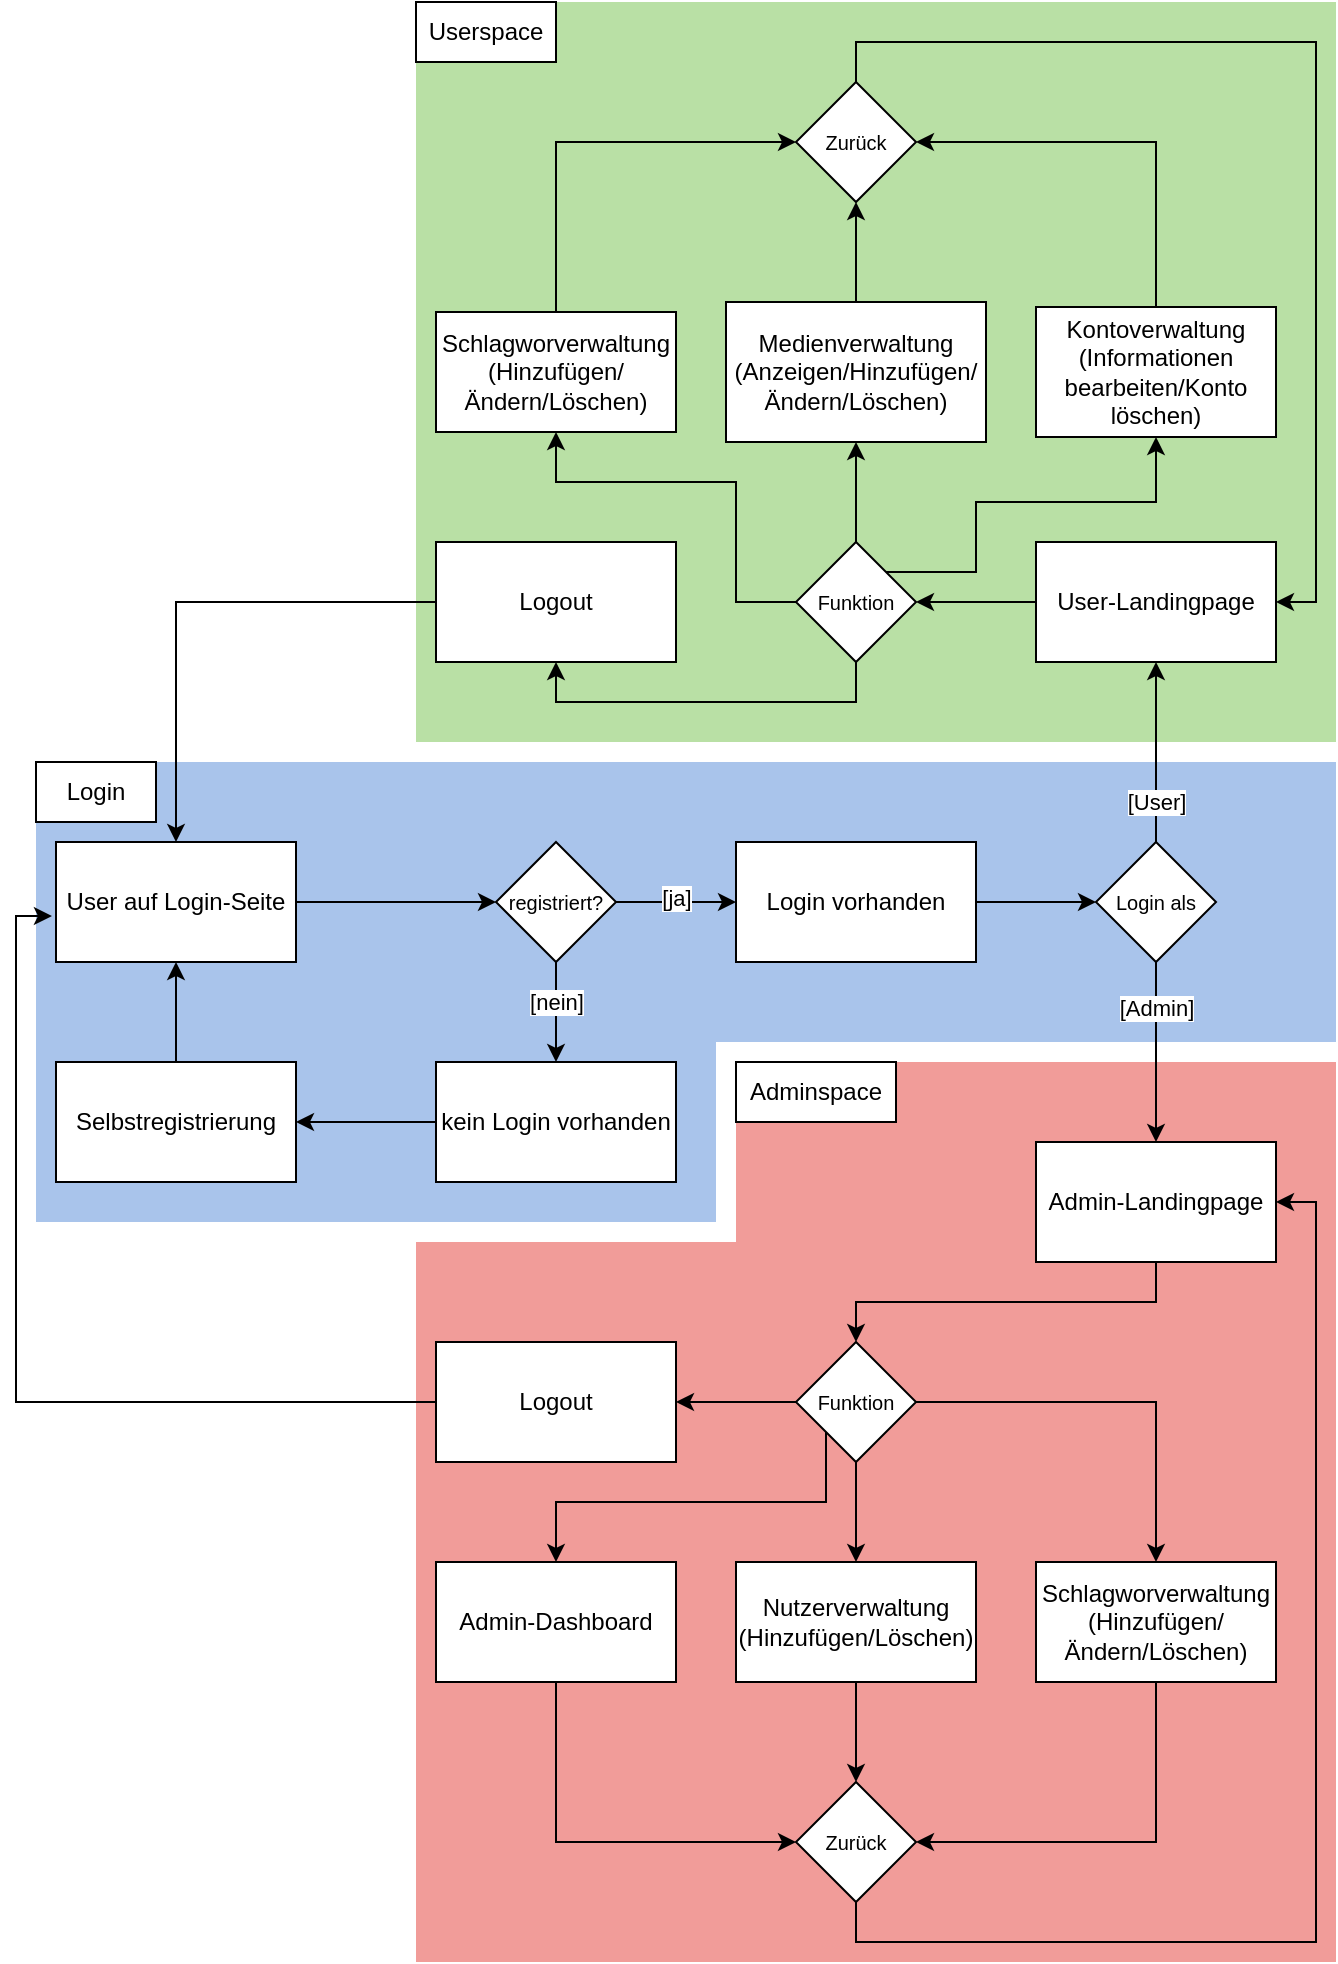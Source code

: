 <mxfile version="24.1.0" type="device">
  <diagram id="C5RBs43oDa-KdzZeNtuy" name="Page-1">
    <mxGraphModel dx="1434" dy="836" grid="1" gridSize="10" guides="1" tooltips="1" connect="1" arrows="1" fold="1" page="1" pageScale="1" pageWidth="827" pageHeight="1169" math="0" shadow="0">
      <root>
        <mxCell id="WIyWlLk6GJQsqaUBKTNV-0" />
        <mxCell id="WIyWlLk6GJQsqaUBKTNV-1" parent="WIyWlLk6GJQsqaUBKTNV-0" />
        <mxCell id="4o4c_pZwuWQtn8BDVZ5v-25" value="" style="rounded=0;whiteSpace=wrap;html=1;strokeColor=none;fillColor=#F19C99;" parent="WIyWlLk6GJQsqaUBKTNV-1" vertex="1">
          <mxGeometry x="380" y="650" width="300" height="110" as="geometry" />
        </mxCell>
        <mxCell id="4o4c_pZwuWQtn8BDVZ5v-23" value="" style="rounded=0;whiteSpace=wrap;html=1;strokeColor=none;fillColor=#F19C99;" parent="WIyWlLk6GJQsqaUBKTNV-1" vertex="1">
          <mxGeometry x="220" y="740" width="460" height="360" as="geometry" />
        </mxCell>
        <mxCell id="4o4c_pZwuWQtn8BDVZ5v-21" value="" style="rounded=0;whiteSpace=wrap;html=1;strokeColor=none;fillColor=#B9E0A5;" parent="WIyWlLk6GJQsqaUBKTNV-1" vertex="1">
          <mxGeometry x="220" y="120" width="460" height="370" as="geometry" />
        </mxCell>
        <mxCell id="4o4c_pZwuWQtn8BDVZ5v-18" value="" style="rounded=0;whiteSpace=wrap;html=1;strokeColor=none;fillColor=#A9C4EB;" parent="WIyWlLk6GJQsqaUBKTNV-1" vertex="1">
          <mxGeometry x="30" y="630" width="340" height="100" as="geometry" />
        </mxCell>
        <mxCell id="4o4c_pZwuWQtn8BDVZ5v-15" value="" style="rounded=0;whiteSpace=wrap;html=1;strokeColor=none;fillColor=#A9C4EB;" parent="WIyWlLk6GJQsqaUBKTNV-1" vertex="1">
          <mxGeometry x="30" y="500" width="650" height="140" as="geometry" />
        </mxCell>
        <mxCell id="ip3aoKd4T66MhbG_ci6H-11" style="edgeStyle=orthogonalEdgeStyle;rounded=0;orthogonalLoop=1;jettySize=auto;html=1;exitX=1;exitY=0.5;exitDx=0;exitDy=0;entryX=0;entryY=0.5;entryDx=0;entryDy=0;" parent="WIyWlLk6GJQsqaUBKTNV-1" source="ip3aoKd4T66MhbG_ci6H-0" target="ip3aoKd4T66MhbG_ci6H-1" edge="1">
          <mxGeometry relative="1" as="geometry" />
        </mxCell>
        <mxCell id="ip3aoKd4T66MhbG_ci6H-0" value="Login vorhanden" style="rounded=0;whiteSpace=wrap;html=1;" parent="WIyWlLk6GJQsqaUBKTNV-1" vertex="1">
          <mxGeometry x="380" y="540" width="120" height="60" as="geometry" />
        </mxCell>
        <mxCell id="ip3aoKd4T66MhbG_ci6H-10" style="edgeStyle=orthogonalEdgeStyle;rounded=0;orthogonalLoop=1;jettySize=auto;html=1;exitX=0.5;exitY=0;exitDx=0;exitDy=0;entryX=0.5;entryY=1;entryDx=0;entryDy=0;" parent="WIyWlLk6GJQsqaUBKTNV-1" source="ip3aoKd4T66MhbG_ci6H-1" target="ip3aoKd4T66MhbG_ci6H-6" edge="1">
          <mxGeometry relative="1" as="geometry" />
        </mxCell>
        <mxCell id="ip3aoKd4T66MhbG_ci6H-14" value="[User]" style="edgeLabel;html=1;align=center;verticalAlign=middle;resizable=0;points=[];" parent="ip3aoKd4T66MhbG_ci6H-10" vertex="1" connectable="0">
          <mxGeometry x="-0.155" relative="1" as="geometry">
            <mxPoint y="18" as="offset" />
          </mxGeometry>
        </mxCell>
        <mxCell id="ip3aoKd4T66MhbG_ci6H-12" style="edgeStyle=orthogonalEdgeStyle;rounded=0;orthogonalLoop=1;jettySize=auto;html=1;exitX=0.5;exitY=1;exitDx=0;exitDy=0;entryX=0.5;entryY=0;entryDx=0;entryDy=0;" parent="WIyWlLk6GJQsqaUBKTNV-1" source="ip3aoKd4T66MhbG_ci6H-1" target="ip3aoKd4T66MhbG_ci6H-3" edge="1">
          <mxGeometry relative="1" as="geometry" />
        </mxCell>
        <mxCell id="ip3aoKd4T66MhbG_ci6H-13" value="[Admin]" style="edgeLabel;html=1;align=center;verticalAlign=middle;resizable=0;points=[];" parent="ip3aoKd4T66MhbG_ci6H-12" vertex="1" connectable="0">
          <mxGeometry x="-0.27" relative="1" as="geometry">
            <mxPoint y="-10" as="offset" />
          </mxGeometry>
        </mxCell>
        <mxCell id="ip3aoKd4T66MhbG_ci6H-1" value="Login als" style="rhombus;whiteSpace=wrap;html=1;fontSize=10;" parent="WIyWlLk6GJQsqaUBKTNV-1" vertex="1">
          <mxGeometry x="560" y="540" width="60" height="60" as="geometry" />
        </mxCell>
        <mxCell id="ip3aoKd4T66MhbG_ci6H-27" style="edgeStyle=orthogonalEdgeStyle;rounded=0;orthogonalLoop=1;jettySize=auto;html=1;exitX=0.5;exitY=1;exitDx=0;exitDy=0;entryX=0.5;entryY=0;entryDx=0;entryDy=0;" parent="WIyWlLk6GJQsqaUBKTNV-1" source="ip3aoKd4T66MhbG_ci6H-3" target="ip3aoKd4T66MhbG_ci6H-26" edge="1">
          <mxGeometry relative="1" as="geometry" />
        </mxCell>
        <mxCell id="ip3aoKd4T66MhbG_ci6H-3" value="Admin-Landingpage" style="rounded=0;whiteSpace=wrap;html=1;" parent="WIyWlLk6GJQsqaUBKTNV-1" vertex="1">
          <mxGeometry x="530" y="690" width="120" height="60" as="geometry" />
        </mxCell>
        <mxCell id="ip3aoKd4T66MhbG_ci6H-37" style="edgeStyle=orthogonalEdgeStyle;rounded=0;orthogonalLoop=1;jettySize=auto;html=1;exitX=0;exitY=0.5;exitDx=0;exitDy=0;entryX=1;entryY=0.5;entryDx=0;entryDy=0;" parent="WIyWlLk6GJQsqaUBKTNV-1" source="ip3aoKd4T66MhbG_ci6H-6" target="ip3aoKd4T66MhbG_ci6H-36" edge="1">
          <mxGeometry relative="1" as="geometry" />
        </mxCell>
        <mxCell id="ip3aoKd4T66MhbG_ci6H-6" value="User-Landingpage" style="rounded=0;whiteSpace=wrap;html=1;" parent="WIyWlLk6GJQsqaUBKTNV-1" vertex="1">
          <mxGeometry x="530" y="390" width="120" height="60" as="geometry" />
        </mxCell>
        <mxCell id="ip3aoKd4T66MhbG_ci6H-17" style="edgeStyle=orthogonalEdgeStyle;rounded=0;orthogonalLoop=1;jettySize=auto;html=1;exitX=1;exitY=0.5;exitDx=0;exitDy=0;entryX=0;entryY=0.5;entryDx=0;entryDy=0;" parent="WIyWlLk6GJQsqaUBKTNV-1" source="ip3aoKd4T66MhbG_ci6H-15" target="ip3aoKd4T66MhbG_ci6H-16" edge="1">
          <mxGeometry relative="1" as="geometry" />
        </mxCell>
        <mxCell id="ip3aoKd4T66MhbG_ci6H-15" value="User auf Login-Seite" style="rounded=0;whiteSpace=wrap;html=1;" parent="WIyWlLk6GJQsqaUBKTNV-1" vertex="1">
          <mxGeometry x="40" y="540" width="120" height="60" as="geometry" />
        </mxCell>
        <mxCell id="ip3aoKd4T66MhbG_ci6H-18" style="edgeStyle=orthogonalEdgeStyle;rounded=0;orthogonalLoop=1;jettySize=auto;html=1;exitX=1;exitY=0.5;exitDx=0;exitDy=0;entryX=0;entryY=0.5;entryDx=0;entryDy=0;" parent="WIyWlLk6GJQsqaUBKTNV-1" source="ip3aoKd4T66MhbG_ci6H-16" target="ip3aoKd4T66MhbG_ci6H-0" edge="1">
          <mxGeometry relative="1" as="geometry" />
        </mxCell>
        <mxCell id="ip3aoKd4T66MhbG_ci6H-19" value="[ja]" style="edgeLabel;html=1;align=center;verticalAlign=middle;resizable=0;points=[];" parent="ip3aoKd4T66MhbG_ci6H-18" vertex="1" connectable="0">
          <mxGeometry x="0.008" y="2" relative="1" as="geometry">
            <mxPoint as="offset" />
          </mxGeometry>
        </mxCell>
        <mxCell id="ip3aoKd4T66MhbG_ci6H-21" style="edgeStyle=orthogonalEdgeStyle;rounded=0;orthogonalLoop=1;jettySize=auto;html=1;exitX=0.5;exitY=1;exitDx=0;exitDy=0;entryX=0.5;entryY=0;entryDx=0;entryDy=0;" parent="WIyWlLk6GJQsqaUBKTNV-1" source="ip3aoKd4T66MhbG_ci6H-16" target="ip3aoKd4T66MhbG_ci6H-20" edge="1">
          <mxGeometry relative="1" as="geometry" />
        </mxCell>
        <mxCell id="ip3aoKd4T66MhbG_ci6H-22" value="[nein]" style="edgeLabel;html=1;align=center;verticalAlign=middle;resizable=0;points=[];" parent="ip3aoKd4T66MhbG_ci6H-21" vertex="1" connectable="0">
          <mxGeometry x="0.427" y="1" relative="1" as="geometry">
            <mxPoint x="-1" y="-16" as="offset" />
          </mxGeometry>
        </mxCell>
        <mxCell id="ip3aoKd4T66MhbG_ci6H-16" value="registriert?" style="rhombus;whiteSpace=wrap;html=1;fontSize=10;" parent="WIyWlLk6GJQsqaUBKTNV-1" vertex="1">
          <mxGeometry x="260" y="540" width="60" height="60" as="geometry" />
        </mxCell>
        <mxCell id="ip3aoKd4T66MhbG_ci6H-24" style="edgeStyle=orthogonalEdgeStyle;rounded=0;orthogonalLoop=1;jettySize=auto;html=1;exitX=0;exitY=0.5;exitDx=0;exitDy=0;entryX=1;entryY=0.5;entryDx=0;entryDy=0;" parent="WIyWlLk6GJQsqaUBKTNV-1" source="ip3aoKd4T66MhbG_ci6H-20" target="ip3aoKd4T66MhbG_ci6H-23" edge="1">
          <mxGeometry relative="1" as="geometry" />
        </mxCell>
        <mxCell id="ip3aoKd4T66MhbG_ci6H-20" value="kein Login vorhanden" style="rounded=0;whiteSpace=wrap;html=1;" parent="WIyWlLk6GJQsqaUBKTNV-1" vertex="1">
          <mxGeometry x="230" y="650" width="120" height="60" as="geometry" />
        </mxCell>
        <mxCell id="ip3aoKd4T66MhbG_ci6H-25" style="edgeStyle=orthogonalEdgeStyle;rounded=0;orthogonalLoop=1;jettySize=auto;html=1;exitX=0.5;exitY=0;exitDx=0;exitDy=0;entryX=0.5;entryY=1;entryDx=0;entryDy=0;" parent="WIyWlLk6GJQsqaUBKTNV-1" source="ip3aoKd4T66MhbG_ci6H-23" target="ip3aoKd4T66MhbG_ci6H-15" edge="1">
          <mxGeometry relative="1" as="geometry" />
        </mxCell>
        <mxCell id="ip3aoKd4T66MhbG_ci6H-23" value="Selbstregistrierung" style="rounded=0;whiteSpace=wrap;html=1;" parent="WIyWlLk6GJQsqaUBKTNV-1" vertex="1">
          <mxGeometry x="40" y="650" width="120" height="60" as="geometry" />
        </mxCell>
        <mxCell id="ip3aoKd4T66MhbG_ci6H-31" style="edgeStyle=orthogonalEdgeStyle;rounded=0;orthogonalLoop=1;jettySize=auto;html=1;exitX=0.5;exitY=1;exitDx=0;exitDy=0;entryX=0.5;entryY=0;entryDx=0;entryDy=0;" parent="WIyWlLk6GJQsqaUBKTNV-1" source="ip3aoKd4T66MhbG_ci6H-26" target="ip3aoKd4T66MhbG_ci6H-29" edge="1">
          <mxGeometry relative="1" as="geometry" />
        </mxCell>
        <mxCell id="ip3aoKd4T66MhbG_ci6H-32" style="edgeStyle=orthogonalEdgeStyle;rounded=0;orthogonalLoop=1;jettySize=auto;html=1;exitX=0;exitY=1;exitDx=0;exitDy=0;entryX=0.5;entryY=0;entryDx=0;entryDy=0;" parent="WIyWlLk6GJQsqaUBKTNV-1" source="ip3aoKd4T66MhbG_ci6H-26" target="ip3aoKd4T66MhbG_ci6H-28" edge="1">
          <mxGeometry relative="1" as="geometry">
            <Array as="points">
              <mxPoint x="425" y="870" />
              <mxPoint x="290" y="870" />
            </Array>
          </mxGeometry>
        </mxCell>
        <mxCell id="ip3aoKd4T66MhbG_ci6H-33" style="edgeStyle=orthogonalEdgeStyle;rounded=0;orthogonalLoop=1;jettySize=auto;html=1;exitX=1;exitY=0.5;exitDx=0;exitDy=0;entryX=0.5;entryY=0;entryDx=0;entryDy=0;" parent="WIyWlLk6GJQsqaUBKTNV-1" source="ip3aoKd4T66MhbG_ci6H-26" target="ip3aoKd4T66MhbG_ci6H-30" edge="1">
          <mxGeometry relative="1" as="geometry" />
        </mxCell>
        <mxCell id="4o4c_pZwuWQtn8BDVZ5v-11" style="edgeStyle=orthogonalEdgeStyle;rounded=0;orthogonalLoop=1;jettySize=auto;html=1;exitX=0;exitY=0.5;exitDx=0;exitDy=0;entryX=1;entryY=0.5;entryDx=0;entryDy=0;" parent="WIyWlLk6GJQsqaUBKTNV-1" source="ip3aoKd4T66MhbG_ci6H-26" target="4o4c_pZwuWQtn8BDVZ5v-10" edge="1">
          <mxGeometry relative="1" as="geometry" />
        </mxCell>
        <mxCell id="ip3aoKd4T66MhbG_ci6H-26" value="Funktion" style="rhombus;whiteSpace=wrap;html=1;fontSize=10;" parent="WIyWlLk6GJQsqaUBKTNV-1" vertex="1">
          <mxGeometry x="410" y="790" width="60" height="60" as="geometry" />
        </mxCell>
        <mxCell id="4o4c_pZwuWQtn8BDVZ5v-36" style="edgeStyle=orthogonalEdgeStyle;rounded=0;orthogonalLoop=1;jettySize=auto;html=1;exitX=0.5;exitY=1;exitDx=0;exitDy=0;entryX=0;entryY=0.5;entryDx=0;entryDy=0;" parent="WIyWlLk6GJQsqaUBKTNV-1" source="ip3aoKd4T66MhbG_ci6H-28" target="4o4c_pZwuWQtn8BDVZ5v-32" edge="1">
          <mxGeometry relative="1" as="geometry" />
        </mxCell>
        <mxCell id="ip3aoKd4T66MhbG_ci6H-28" value="Admin-Dashboard" style="rounded=0;whiteSpace=wrap;html=1;" parent="WIyWlLk6GJQsqaUBKTNV-1" vertex="1">
          <mxGeometry x="230" y="900" width="120" height="60" as="geometry" />
        </mxCell>
        <mxCell id="4o4c_pZwuWQtn8BDVZ5v-35" style="edgeStyle=orthogonalEdgeStyle;rounded=0;orthogonalLoop=1;jettySize=auto;html=1;exitX=0.5;exitY=1;exitDx=0;exitDy=0;entryX=0.5;entryY=0;entryDx=0;entryDy=0;" parent="WIyWlLk6GJQsqaUBKTNV-1" source="ip3aoKd4T66MhbG_ci6H-29" target="4o4c_pZwuWQtn8BDVZ5v-32" edge="1">
          <mxGeometry relative="1" as="geometry" />
        </mxCell>
        <mxCell id="ip3aoKd4T66MhbG_ci6H-29" value="Nutzerverwaltung (Hinzufügen/Löschen)" style="rounded=0;whiteSpace=wrap;html=1;" parent="WIyWlLk6GJQsqaUBKTNV-1" vertex="1">
          <mxGeometry x="380" y="900" width="120" height="60" as="geometry" />
        </mxCell>
        <mxCell id="4o4c_pZwuWQtn8BDVZ5v-37" style="edgeStyle=orthogonalEdgeStyle;rounded=0;orthogonalLoop=1;jettySize=auto;html=1;exitX=0.5;exitY=1;exitDx=0;exitDy=0;entryX=1;entryY=0.5;entryDx=0;entryDy=0;" parent="WIyWlLk6GJQsqaUBKTNV-1" source="ip3aoKd4T66MhbG_ci6H-30" target="4o4c_pZwuWQtn8BDVZ5v-32" edge="1">
          <mxGeometry relative="1" as="geometry" />
        </mxCell>
        <mxCell id="ip3aoKd4T66MhbG_ci6H-30" value="Schlagworverwaltung (Hinzufügen/Ändern/Löschen)" style="rounded=0;whiteSpace=wrap;html=1;" parent="WIyWlLk6GJQsqaUBKTNV-1" vertex="1">
          <mxGeometry x="530" y="900" width="120" height="60" as="geometry" />
        </mxCell>
        <mxCell id="4o4c_pZwuWQtn8BDVZ5v-28" style="edgeStyle=orthogonalEdgeStyle;rounded=0;orthogonalLoop=1;jettySize=auto;html=1;exitX=0.5;exitY=0;exitDx=0;exitDy=0;entryX=0.5;entryY=1;entryDx=0;entryDy=0;" parent="WIyWlLk6GJQsqaUBKTNV-1" source="ip3aoKd4T66MhbG_ci6H-34" target="4o4c_pZwuWQtn8BDVZ5v-27" edge="1">
          <mxGeometry relative="1" as="geometry" />
        </mxCell>
        <mxCell id="ip3aoKd4T66MhbG_ci6H-34" value="Medienverwaltung (Anzeigen/Hinzufügen/Ändern/Löschen)" style="rounded=0;whiteSpace=wrap;html=1;" parent="WIyWlLk6GJQsqaUBKTNV-1" vertex="1">
          <mxGeometry x="375" y="270" width="130" height="70" as="geometry" />
        </mxCell>
        <mxCell id="4o4c_pZwuWQtn8BDVZ5v-29" style="edgeStyle=orthogonalEdgeStyle;rounded=0;orthogonalLoop=1;jettySize=auto;html=1;exitX=0.5;exitY=0;exitDx=0;exitDy=0;entryX=0;entryY=0.5;entryDx=0;entryDy=0;" parent="WIyWlLk6GJQsqaUBKTNV-1" source="ip3aoKd4T66MhbG_ci6H-35" target="4o4c_pZwuWQtn8BDVZ5v-27" edge="1">
          <mxGeometry relative="1" as="geometry" />
        </mxCell>
        <mxCell id="ip3aoKd4T66MhbG_ci6H-35" value="Schlagworverwaltung (Hinzufügen/Ändern/Löschen)" style="rounded=0;whiteSpace=wrap;html=1;" parent="WIyWlLk6GJQsqaUBKTNV-1" vertex="1">
          <mxGeometry x="230" y="275" width="120" height="60" as="geometry" />
        </mxCell>
        <mxCell id="ip3aoKd4T66MhbG_ci6H-39" style="edgeStyle=orthogonalEdgeStyle;rounded=0;orthogonalLoop=1;jettySize=auto;html=1;exitX=0.5;exitY=0;exitDx=0;exitDy=0;entryX=0.5;entryY=1;entryDx=0;entryDy=0;" parent="WIyWlLk6GJQsqaUBKTNV-1" source="ip3aoKd4T66MhbG_ci6H-36" target="ip3aoKd4T66MhbG_ci6H-34" edge="1">
          <mxGeometry relative="1" as="geometry" />
        </mxCell>
        <mxCell id="4o4c_pZwuWQtn8BDVZ5v-1" style="edgeStyle=orthogonalEdgeStyle;rounded=0;orthogonalLoop=1;jettySize=auto;html=1;exitX=0;exitY=0.5;exitDx=0;exitDy=0;entryX=0.5;entryY=1;entryDx=0;entryDy=0;" parent="WIyWlLk6GJQsqaUBKTNV-1" source="ip3aoKd4T66MhbG_ci6H-36" target="ip3aoKd4T66MhbG_ci6H-35" edge="1">
          <mxGeometry relative="1" as="geometry">
            <Array as="points">
              <mxPoint x="380" y="420" />
              <mxPoint x="380" y="360" />
              <mxPoint x="290" y="360" />
            </Array>
          </mxGeometry>
        </mxCell>
        <mxCell id="4o4c_pZwuWQtn8BDVZ5v-2" style="edgeStyle=orthogonalEdgeStyle;rounded=0;orthogonalLoop=1;jettySize=auto;html=1;exitX=1;exitY=0;exitDx=0;exitDy=0;entryX=0.5;entryY=1;entryDx=0;entryDy=0;" parent="WIyWlLk6GJQsqaUBKTNV-1" source="ip3aoKd4T66MhbG_ci6H-36" target="4o4c_pZwuWQtn8BDVZ5v-0" edge="1">
          <mxGeometry relative="1" as="geometry">
            <Array as="points">
              <mxPoint x="500" y="405" />
              <mxPoint x="500" y="370" />
              <mxPoint x="590" y="370" />
            </Array>
          </mxGeometry>
        </mxCell>
        <mxCell id="4o4c_pZwuWQtn8BDVZ5v-7" style="edgeStyle=orthogonalEdgeStyle;rounded=0;orthogonalLoop=1;jettySize=auto;html=1;exitX=0.5;exitY=1;exitDx=0;exitDy=0;entryX=0.5;entryY=1;entryDx=0;entryDy=0;" parent="WIyWlLk6GJQsqaUBKTNV-1" source="ip3aoKd4T66MhbG_ci6H-36" target="4o4c_pZwuWQtn8BDVZ5v-3" edge="1">
          <mxGeometry relative="1" as="geometry" />
        </mxCell>
        <mxCell id="ip3aoKd4T66MhbG_ci6H-36" value="Funktion" style="rhombus;whiteSpace=wrap;html=1;fontSize=10;" parent="WIyWlLk6GJQsqaUBKTNV-1" vertex="1">
          <mxGeometry x="410" y="390" width="60" height="60" as="geometry" />
        </mxCell>
        <mxCell id="4o4c_pZwuWQtn8BDVZ5v-30" style="edgeStyle=orthogonalEdgeStyle;rounded=0;orthogonalLoop=1;jettySize=auto;html=1;exitX=0.5;exitY=0;exitDx=0;exitDy=0;entryX=1;entryY=0.5;entryDx=0;entryDy=0;" parent="WIyWlLk6GJQsqaUBKTNV-1" source="4o4c_pZwuWQtn8BDVZ5v-0" target="4o4c_pZwuWQtn8BDVZ5v-27" edge="1">
          <mxGeometry relative="1" as="geometry" />
        </mxCell>
        <mxCell id="4o4c_pZwuWQtn8BDVZ5v-0" value="Kontoverwaltung (Informationen bearbeiten/Konto löschen)" style="rounded=0;whiteSpace=wrap;html=1;" parent="WIyWlLk6GJQsqaUBKTNV-1" vertex="1">
          <mxGeometry x="530" y="272.5" width="120" height="65" as="geometry" />
        </mxCell>
        <mxCell id="4o4c_pZwuWQtn8BDVZ5v-6" style="edgeStyle=orthogonalEdgeStyle;rounded=0;orthogonalLoop=1;jettySize=auto;html=1;exitX=0;exitY=0.5;exitDx=0;exitDy=0;entryX=0.5;entryY=0;entryDx=0;entryDy=0;" parent="WIyWlLk6GJQsqaUBKTNV-1" source="4o4c_pZwuWQtn8BDVZ5v-3" target="ip3aoKd4T66MhbG_ci6H-15" edge="1">
          <mxGeometry relative="1" as="geometry" />
        </mxCell>
        <mxCell id="4o4c_pZwuWQtn8BDVZ5v-3" value="Logout" style="rounded=0;whiteSpace=wrap;html=1;" parent="WIyWlLk6GJQsqaUBKTNV-1" vertex="1">
          <mxGeometry x="230" y="390" width="120" height="60" as="geometry" />
        </mxCell>
        <mxCell id="4o4c_pZwuWQtn8BDVZ5v-10" value="Logout" style="rounded=0;whiteSpace=wrap;html=1;" parent="WIyWlLk6GJQsqaUBKTNV-1" vertex="1">
          <mxGeometry x="230" y="790" width="120" height="60" as="geometry" />
        </mxCell>
        <mxCell id="4o4c_pZwuWQtn8BDVZ5v-12" style="edgeStyle=orthogonalEdgeStyle;rounded=0;orthogonalLoop=1;jettySize=auto;html=1;exitX=0;exitY=0.5;exitDx=0;exitDy=0;entryX=-0.017;entryY=0.617;entryDx=0;entryDy=0;entryPerimeter=0;" parent="WIyWlLk6GJQsqaUBKTNV-1" source="4o4c_pZwuWQtn8BDVZ5v-10" target="ip3aoKd4T66MhbG_ci6H-15" edge="1">
          <mxGeometry relative="1" as="geometry">
            <Array as="points">
              <mxPoint x="20" y="820" />
              <mxPoint x="20" y="577" />
            </Array>
          </mxGeometry>
        </mxCell>
        <mxCell id="4o4c_pZwuWQtn8BDVZ5v-20" value="Login" style="rounded=0;whiteSpace=wrap;html=1;" parent="WIyWlLk6GJQsqaUBKTNV-1" vertex="1">
          <mxGeometry x="30" y="500" width="60" height="30" as="geometry" />
        </mxCell>
        <mxCell id="4o4c_pZwuWQtn8BDVZ5v-22" value="Userspace" style="rounded=0;whiteSpace=wrap;html=1;" parent="WIyWlLk6GJQsqaUBKTNV-1" vertex="1">
          <mxGeometry x="220" y="120" width="70" height="30" as="geometry" />
        </mxCell>
        <mxCell id="4o4c_pZwuWQtn8BDVZ5v-26" value="Adminspace" style="rounded=0;whiteSpace=wrap;html=1;" parent="WIyWlLk6GJQsqaUBKTNV-1" vertex="1">
          <mxGeometry x="380" y="650" width="80" height="30" as="geometry" />
        </mxCell>
        <mxCell id="4o4c_pZwuWQtn8BDVZ5v-31" style="edgeStyle=orthogonalEdgeStyle;rounded=0;orthogonalLoop=1;jettySize=auto;html=1;exitX=0.5;exitY=0;exitDx=0;exitDy=0;entryX=1;entryY=0.5;entryDx=0;entryDy=0;" parent="WIyWlLk6GJQsqaUBKTNV-1" source="4o4c_pZwuWQtn8BDVZ5v-27" target="ip3aoKd4T66MhbG_ci6H-6" edge="1">
          <mxGeometry relative="1" as="geometry" />
        </mxCell>
        <mxCell id="4o4c_pZwuWQtn8BDVZ5v-27" value="Zurück" style="rhombus;whiteSpace=wrap;html=1;fontSize=10;" parent="WIyWlLk6GJQsqaUBKTNV-1" vertex="1">
          <mxGeometry x="410" y="160" width="60" height="60" as="geometry" />
        </mxCell>
        <mxCell id="4o4c_pZwuWQtn8BDVZ5v-38" style="edgeStyle=orthogonalEdgeStyle;rounded=0;orthogonalLoop=1;jettySize=auto;html=1;exitX=0.5;exitY=1;exitDx=0;exitDy=0;entryX=1;entryY=0.5;entryDx=0;entryDy=0;" parent="WIyWlLk6GJQsqaUBKTNV-1" source="4o4c_pZwuWQtn8BDVZ5v-32" target="ip3aoKd4T66MhbG_ci6H-3" edge="1">
          <mxGeometry relative="1" as="geometry" />
        </mxCell>
        <mxCell id="4o4c_pZwuWQtn8BDVZ5v-32" value="Zurück" style="rhombus;whiteSpace=wrap;html=1;fontSize=10;" parent="WIyWlLk6GJQsqaUBKTNV-1" vertex="1">
          <mxGeometry x="410" y="1010" width="60" height="60" as="geometry" />
        </mxCell>
      </root>
    </mxGraphModel>
  </diagram>
</mxfile>

